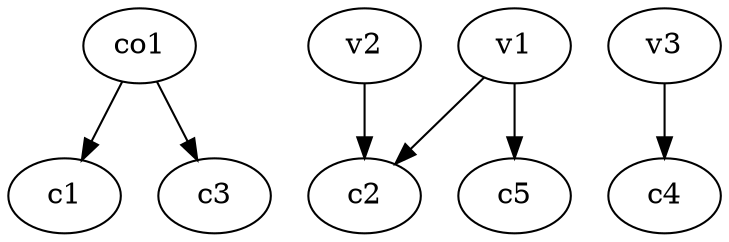 strict digraph  {
c1;
c2;
c3;
c4;
c5;
v1;
v2;
v3;
co1;
v1 -> c2  [weight=1];
v1 -> c5  [weight=1];
v2 -> c2  [weight=1];
v3 -> c4  [weight=1];
co1 -> c3  [weight=1];
co1 -> c1  [weight=1];
}
